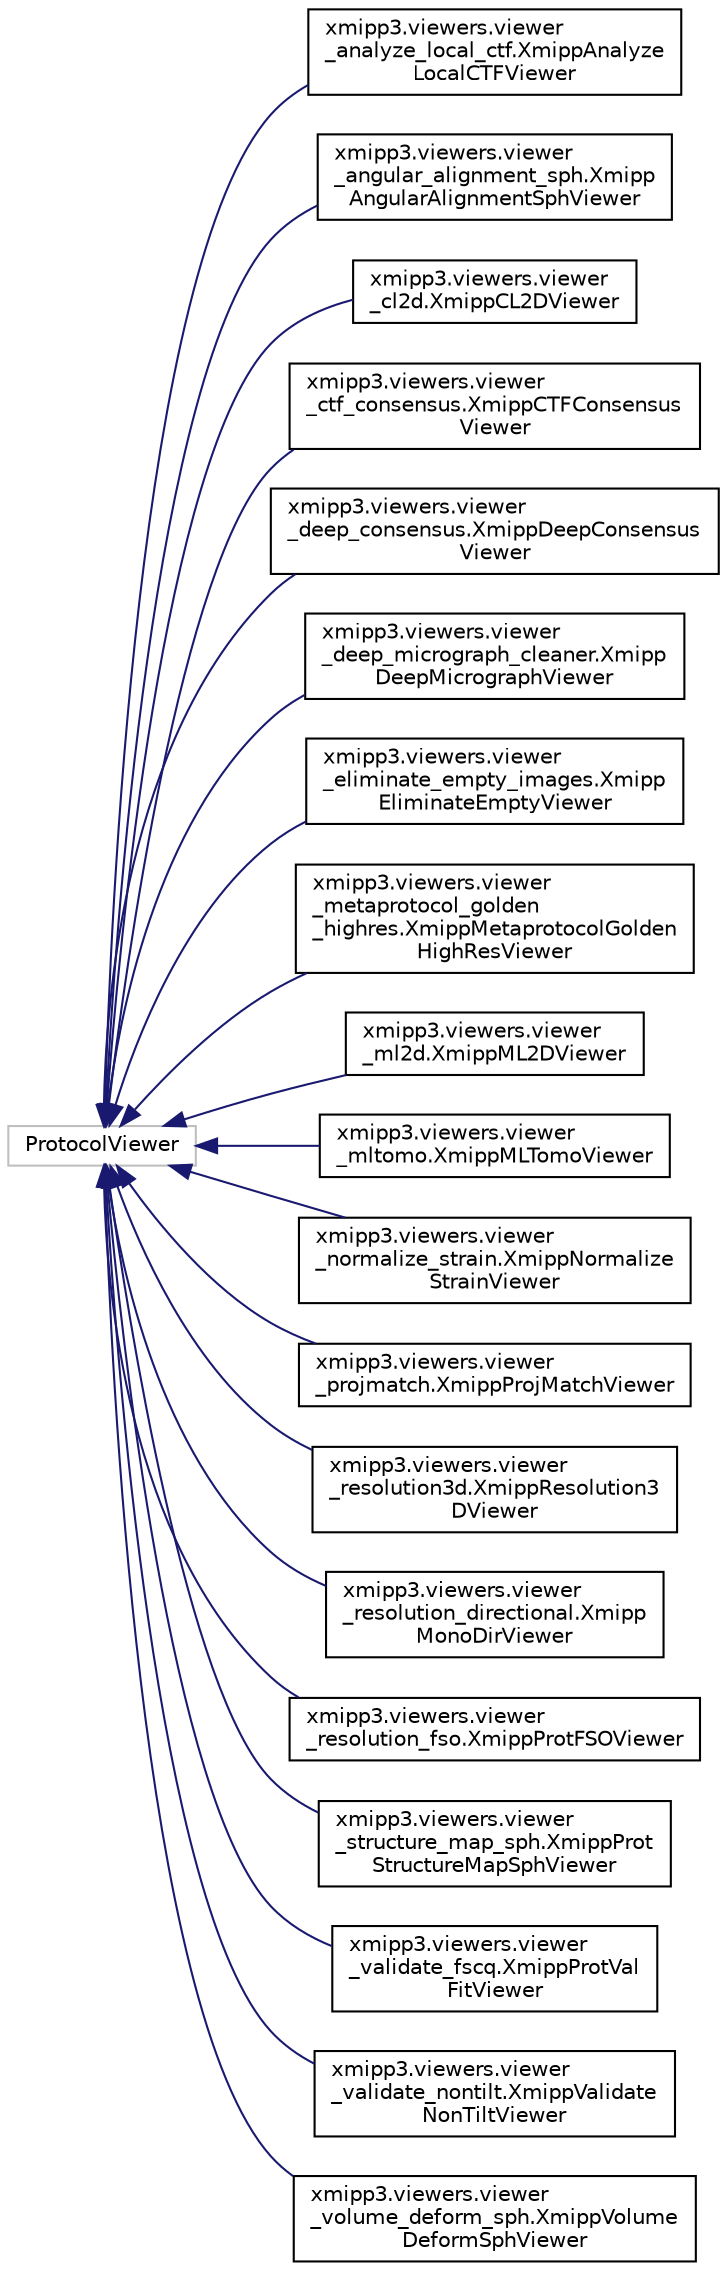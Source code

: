 digraph "Graphical Class Hierarchy"
{
  edge [fontname="Helvetica",fontsize="10",labelfontname="Helvetica",labelfontsize="10"];
  node [fontname="Helvetica",fontsize="10",shape=record];
  rankdir="LR";
  Node280 [label="ProtocolViewer",height=0.2,width=0.4,color="grey75", fillcolor="white", style="filled"];
  Node280 -> Node0 [dir="back",color="midnightblue",fontsize="10",style="solid",fontname="Helvetica"];
  Node0 [label="xmipp3.viewers.viewer\l_analyze_local_ctf.XmippAnalyze\lLocalCTFViewer",height=0.2,width=0.4,color="black", fillcolor="white", style="filled",URL="$classxmipp3_1_1viewers_1_1viewer__analyze__local__ctf_1_1XmippAnalyzeLocalCTFViewer.html"];
  Node280 -> Node282 [dir="back",color="midnightblue",fontsize="10",style="solid",fontname="Helvetica"];
  Node282 [label="xmipp3.viewers.viewer\l_angular_alignment_sph.Xmipp\lAngularAlignmentSphViewer",height=0.2,width=0.4,color="black", fillcolor="white", style="filled",URL="$classxmipp3_1_1viewers_1_1viewer__angular__alignment__sph_1_1XmippAngularAlignmentSphViewer.html"];
  Node280 -> Node283 [dir="back",color="midnightblue",fontsize="10",style="solid",fontname="Helvetica"];
  Node283 [label="xmipp3.viewers.viewer\l_cl2d.XmippCL2DViewer",height=0.2,width=0.4,color="black", fillcolor="white", style="filled",URL="$classxmipp3_1_1viewers_1_1viewer__cl2d_1_1XmippCL2DViewer.html"];
  Node280 -> Node284 [dir="back",color="midnightblue",fontsize="10",style="solid",fontname="Helvetica"];
  Node284 [label="xmipp3.viewers.viewer\l_ctf_consensus.XmippCTFConsensus\lViewer",height=0.2,width=0.4,color="black", fillcolor="white", style="filled",URL="$classxmipp3_1_1viewers_1_1viewer__ctf__consensus_1_1XmippCTFConsensusViewer.html"];
  Node280 -> Node285 [dir="back",color="midnightblue",fontsize="10",style="solid",fontname="Helvetica"];
  Node285 [label="xmipp3.viewers.viewer\l_deep_consensus.XmippDeepConsensus\lViewer",height=0.2,width=0.4,color="black", fillcolor="white", style="filled",URL="$classxmipp3_1_1viewers_1_1viewer__deep__consensus_1_1XmippDeepConsensusViewer.html"];
  Node280 -> Node286 [dir="back",color="midnightblue",fontsize="10",style="solid",fontname="Helvetica"];
  Node286 [label="xmipp3.viewers.viewer\l_deep_micrograph_cleaner.Xmipp\lDeepMicrographViewer",height=0.2,width=0.4,color="black", fillcolor="white", style="filled",URL="$classxmipp3_1_1viewers_1_1viewer__deep__micrograph__cleaner_1_1XmippDeepMicrographViewer.html"];
  Node280 -> Node287 [dir="back",color="midnightblue",fontsize="10",style="solid",fontname="Helvetica"];
  Node287 [label="xmipp3.viewers.viewer\l_eliminate_empty_images.Xmipp\lEliminateEmptyViewer",height=0.2,width=0.4,color="black", fillcolor="white", style="filled",URL="$classxmipp3_1_1viewers_1_1viewer__eliminate__empty__images_1_1XmippEliminateEmptyViewer.html"];
  Node280 -> Node288 [dir="back",color="midnightblue",fontsize="10",style="solid",fontname="Helvetica"];
  Node288 [label="xmipp3.viewers.viewer\l_metaprotocol_golden\l_highres.XmippMetaprotocolGolden\lHighResViewer",height=0.2,width=0.4,color="black", fillcolor="white", style="filled",URL="$classxmipp3_1_1viewers_1_1viewer__metaprotocol__golden__highres_1_1XmippMetaprotocolGoldenHighResViewer.html"];
  Node280 -> Node289 [dir="back",color="midnightblue",fontsize="10",style="solid",fontname="Helvetica"];
  Node289 [label="xmipp3.viewers.viewer\l_ml2d.XmippML2DViewer",height=0.2,width=0.4,color="black", fillcolor="white", style="filled",URL="$classxmipp3_1_1viewers_1_1viewer__ml2d_1_1XmippML2DViewer.html"];
  Node280 -> Node290 [dir="back",color="midnightblue",fontsize="10",style="solid",fontname="Helvetica"];
  Node290 [label="xmipp3.viewers.viewer\l_mltomo.XmippMLTomoViewer",height=0.2,width=0.4,color="black", fillcolor="white", style="filled",URL="$classxmipp3_1_1viewers_1_1viewer__mltomo_1_1XmippMLTomoViewer.html"];
  Node280 -> Node291 [dir="back",color="midnightblue",fontsize="10",style="solid",fontname="Helvetica"];
  Node291 [label="xmipp3.viewers.viewer\l_normalize_strain.XmippNormalize\lStrainViewer",height=0.2,width=0.4,color="black", fillcolor="white", style="filled",URL="$classxmipp3_1_1viewers_1_1viewer__normalize__strain_1_1XmippNormalizeStrainViewer.html"];
  Node280 -> Node292 [dir="back",color="midnightblue",fontsize="10",style="solid",fontname="Helvetica"];
  Node292 [label="xmipp3.viewers.viewer\l_projmatch.XmippProjMatchViewer",height=0.2,width=0.4,color="black", fillcolor="white", style="filled",URL="$classxmipp3_1_1viewers_1_1viewer__projmatch_1_1XmippProjMatchViewer.html"];
  Node280 -> Node293 [dir="back",color="midnightblue",fontsize="10",style="solid",fontname="Helvetica"];
  Node293 [label="xmipp3.viewers.viewer\l_resolution3d.XmippResolution3\lDViewer",height=0.2,width=0.4,color="black", fillcolor="white", style="filled",URL="$classxmipp3_1_1viewers_1_1viewer__resolution3d_1_1XmippResolution3DViewer.html"];
  Node280 -> Node294 [dir="back",color="midnightblue",fontsize="10",style="solid",fontname="Helvetica"];
  Node294 [label="xmipp3.viewers.viewer\l_resolution_directional.Xmipp\lMonoDirViewer",height=0.2,width=0.4,color="black", fillcolor="white", style="filled",URL="$classxmipp3_1_1viewers_1_1viewer__resolution__directional_1_1XmippMonoDirViewer.html"];
  Node280 -> Node295 [dir="back",color="midnightblue",fontsize="10",style="solid",fontname="Helvetica"];
  Node295 [label="xmipp3.viewers.viewer\l_resolution_fso.XmippProtFSOViewer",height=0.2,width=0.4,color="black", fillcolor="white", style="filled",URL="$classxmipp3_1_1viewers_1_1viewer__resolution__fso_1_1XmippProtFSOViewer.html"];
  Node280 -> Node296 [dir="back",color="midnightblue",fontsize="10",style="solid",fontname="Helvetica"];
  Node296 [label="xmipp3.viewers.viewer\l_structure_map_sph.XmippProt\lStructureMapSphViewer",height=0.2,width=0.4,color="black", fillcolor="white", style="filled",URL="$classxmipp3_1_1viewers_1_1viewer__structure__map__sph_1_1XmippProtStructureMapSphViewer.html"];
  Node280 -> Node297 [dir="back",color="midnightblue",fontsize="10",style="solid",fontname="Helvetica"];
  Node297 [label="xmipp3.viewers.viewer\l_validate_fscq.XmippProtVal\lFitViewer",height=0.2,width=0.4,color="black", fillcolor="white", style="filled",URL="$classxmipp3_1_1viewers_1_1viewer__validate__fscq_1_1XmippProtValFitViewer.html"];
  Node280 -> Node298 [dir="back",color="midnightblue",fontsize="10",style="solid",fontname="Helvetica"];
  Node298 [label="xmipp3.viewers.viewer\l_validate_nontilt.XmippValidate\lNonTiltViewer",height=0.2,width=0.4,color="black", fillcolor="white", style="filled",URL="$classxmipp3_1_1viewers_1_1viewer__validate__nontilt_1_1XmippValidateNonTiltViewer.html"];
  Node280 -> Node299 [dir="back",color="midnightblue",fontsize="10",style="solid",fontname="Helvetica"];
  Node299 [label="xmipp3.viewers.viewer\l_volume_deform_sph.XmippVolume\lDeformSphViewer",height=0.2,width=0.4,color="black", fillcolor="white", style="filled",URL="$classxmipp3_1_1viewers_1_1viewer__volume__deform__sph_1_1XmippVolumeDeformSphViewer.html"];
}
